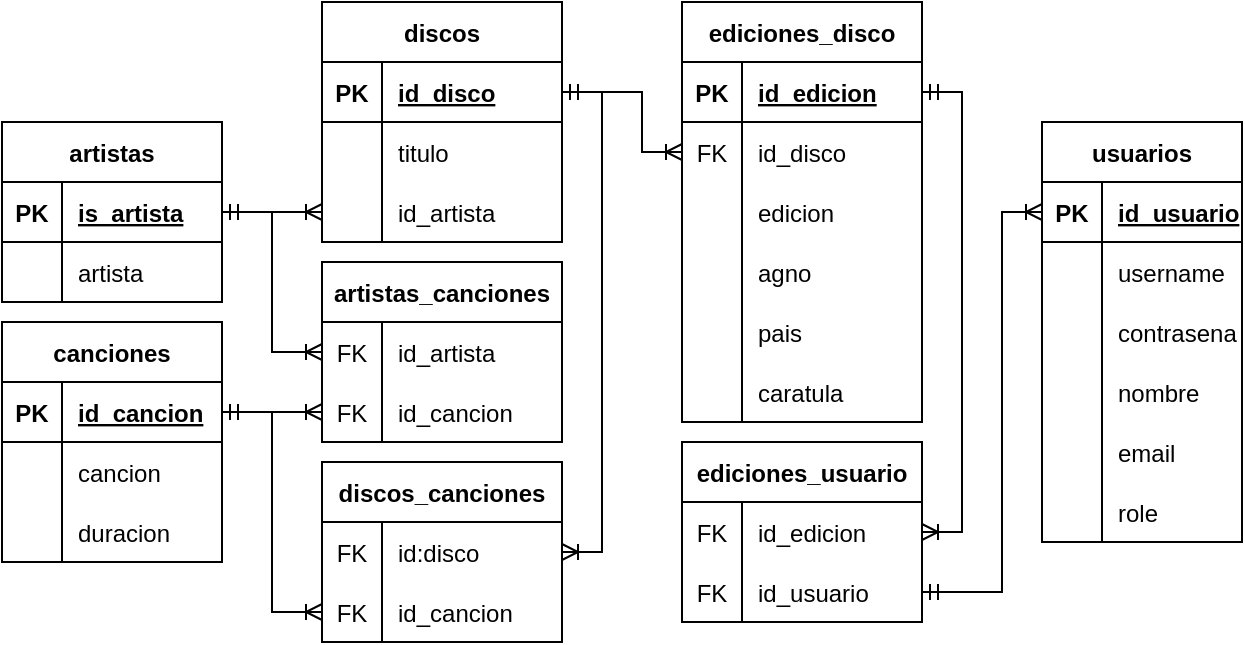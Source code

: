 <mxfile version="24.5.3" type="device" pages="2">
  <diagram id="R2lEEEUBdFMjLlhIrx00" name="Page-1">
    <mxGraphModel dx="1050" dy="629" grid="1" gridSize="10" guides="1" tooltips="1" connect="1" arrows="1" fold="1" page="1" pageScale="1" pageWidth="850" pageHeight="1100" math="0" shadow="0" extFonts="Permanent Marker^https://fonts.googleapis.com/css?family=Permanent+Marker">
      <root>
        <mxCell id="0" />
        <mxCell id="1" parent="0" />
        <mxCell id="C-vyLk0tnHw3VtMMgP7b-23" value="artistas" style="shape=table;startSize=30;container=1;collapsible=1;childLayout=tableLayout;fixedRows=1;rowLines=0;fontStyle=1;align=center;resizeLast=1;" parent="1" vertex="1">
          <mxGeometry x="210" y="110" width="110" height="90" as="geometry">
            <mxRectangle x="120" y="30" width="80" height="30" as="alternateBounds" />
          </mxGeometry>
        </mxCell>
        <mxCell id="C-vyLk0tnHw3VtMMgP7b-24" value="" style="shape=partialRectangle;collapsible=0;dropTarget=0;pointerEvents=0;fillColor=none;points=[[0,0.5],[1,0.5]];portConstraint=eastwest;top=0;left=0;right=0;bottom=1;" parent="C-vyLk0tnHw3VtMMgP7b-23" vertex="1">
          <mxGeometry y="30" width="110" height="30" as="geometry" />
        </mxCell>
        <mxCell id="C-vyLk0tnHw3VtMMgP7b-25" value="PK" style="shape=partialRectangle;overflow=hidden;connectable=0;fillColor=none;top=0;left=0;bottom=0;right=0;fontStyle=1;" parent="C-vyLk0tnHw3VtMMgP7b-24" vertex="1">
          <mxGeometry width="30" height="30" as="geometry">
            <mxRectangle width="30" height="30" as="alternateBounds" />
          </mxGeometry>
        </mxCell>
        <mxCell id="C-vyLk0tnHw3VtMMgP7b-26" value="is_artista" style="shape=partialRectangle;overflow=hidden;connectable=0;fillColor=none;top=0;left=0;bottom=0;right=0;align=left;spacingLeft=6;fontStyle=5;" parent="C-vyLk0tnHw3VtMMgP7b-24" vertex="1">
          <mxGeometry x="30" width="80" height="30" as="geometry">
            <mxRectangle width="80" height="30" as="alternateBounds" />
          </mxGeometry>
        </mxCell>
        <mxCell id="C-vyLk0tnHw3VtMMgP7b-27" value="" style="shape=partialRectangle;collapsible=0;dropTarget=0;pointerEvents=0;fillColor=none;points=[[0,0.5],[1,0.5]];portConstraint=eastwest;top=0;left=0;right=0;bottom=0;" parent="C-vyLk0tnHw3VtMMgP7b-23" vertex="1">
          <mxGeometry y="60" width="110" height="30" as="geometry" />
        </mxCell>
        <mxCell id="C-vyLk0tnHw3VtMMgP7b-28" value="" style="shape=partialRectangle;overflow=hidden;connectable=0;fillColor=none;top=0;left=0;bottom=0;right=0;" parent="C-vyLk0tnHw3VtMMgP7b-27" vertex="1">
          <mxGeometry width="30" height="30" as="geometry">
            <mxRectangle width="30" height="30" as="alternateBounds" />
          </mxGeometry>
        </mxCell>
        <mxCell id="C-vyLk0tnHw3VtMMgP7b-29" value="artista" style="shape=partialRectangle;overflow=hidden;connectable=0;fillColor=none;top=0;left=0;bottom=0;right=0;align=left;spacingLeft=6;" parent="C-vyLk0tnHw3VtMMgP7b-27" vertex="1">
          <mxGeometry x="30" width="80" height="30" as="geometry">
            <mxRectangle width="80" height="30" as="alternateBounds" />
          </mxGeometry>
        </mxCell>
        <mxCell id="KujqgHD09S4POHPUWrTF-1" value="canciones" style="shape=table;startSize=30;container=1;collapsible=1;childLayout=tableLayout;fixedRows=1;rowLines=0;fontStyle=1;align=center;resizeLast=1;" vertex="1" parent="1">
          <mxGeometry x="210" y="210" width="110" height="120" as="geometry">
            <mxRectangle x="120" y="30" width="80" height="30" as="alternateBounds" />
          </mxGeometry>
        </mxCell>
        <mxCell id="KujqgHD09S4POHPUWrTF-2" value="" style="shape=partialRectangle;collapsible=0;dropTarget=0;pointerEvents=0;fillColor=none;points=[[0,0.5],[1,0.5]];portConstraint=eastwest;top=0;left=0;right=0;bottom=1;" vertex="1" parent="KujqgHD09S4POHPUWrTF-1">
          <mxGeometry y="30" width="110" height="30" as="geometry" />
        </mxCell>
        <mxCell id="KujqgHD09S4POHPUWrTF-3" value="PK" style="shape=partialRectangle;overflow=hidden;connectable=0;fillColor=none;top=0;left=0;bottom=0;right=0;fontStyle=1;" vertex="1" parent="KujqgHD09S4POHPUWrTF-2">
          <mxGeometry width="30" height="30" as="geometry">
            <mxRectangle width="30" height="30" as="alternateBounds" />
          </mxGeometry>
        </mxCell>
        <mxCell id="KujqgHD09S4POHPUWrTF-4" value="id_cancion" style="shape=partialRectangle;overflow=hidden;connectable=0;fillColor=none;top=0;left=0;bottom=0;right=0;align=left;spacingLeft=6;fontStyle=5;" vertex="1" parent="KujqgHD09S4POHPUWrTF-2">
          <mxGeometry x="30" width="80" height="30" as="geometry">
            <mxRectangle width="80" height="30" as="alternateBounds" />
          </mxGeometry>
        </mxCell>
        <mxCell id="KujqgHD09S4POHPUWrTF-5" value="" style="shape=partialRectangle;collapsible=0;dropTarget=0;pointerEvents=0;fillColor=none;points=[[0,0.5],[1,0.5]];portConstraint=eastwest;top=0;left=0;right=0;bottom=0;" vertex="1" parent="KujqgHD09S4POHPUWrTF-1">
          <mxGeometry y="60" width="110" height="30" as="geometry" />
        </mxCell>
        <mxCell id="KujqgHD09S4POHPUWrTF-6" value="" style="shape=partialRectangle;overflow=hidden;connectable=0;fillColor=none;top=0;left=0;bottom=0;right=0;" vertex="1" parent="KujqgHD09S4POHPUWrTF-5">
          <mxGeometry width="30" height="30" as="geometry">
            <mxRectangle width="30" height="30" as="alternateBounds" />
          </mxGeometry>
        </mxCell>
        <mxCell id="KujqgHD09S4POHPUWrTF-7" value="cancion" style="shape=partialRectangle;overflow=hidden;connectable=0;fillColor=none;top=0;left=0;bottom=0;right=0;align=left;spacingLeft=6;" vertex="1" parent="KujqgHD09S4POHPUWrTF-5">
          <mxGeometry x="30" width="80" height="30" as="geometry">
            <mxRectangle width="80" height="30" as="alternateBounds" />
          </mxGeometry>
        </mxCell>
        <mxCell id="KujqgHD09S4POHPUWrTF-8" style="shape=partialRectangle;collapsible=0;dropTarget=0;pointerEvents=0;fillColor=none;points=[[0,0.5],[1,0.5]];portConstraint=eastwest;top=0;left=0;right=0;bottom=0;" vertex="1" parent="KujqgHD09S4POHPUWrTF-1">
          <mxGeometry y="90" width="110" height="30" as="geometry" />
        </mxCell>
        <mxCell id="KujqgHD09S4POHPUWrTF-9" style="shape=partialRectangle;overflow=hidden;connectable=0;fillColor=none;top=0;left=0;bottom=0;right=0;" vertex="1" parent="KujqgHD09S4POHPUWrTF-8">
          <mxGeometry width="30" height="30" as="geometry">
            <mxRectangle width="30" height="30" as="alternateBounds" />
          </mxGeometry>
        </mxCell>
        <mxCell id="KujqgHD09S4POHPUWrTF-10" value="duracion" style="shape=partialRectangle;overflow=hidden;connectable=0;fillColor=none;top=0;left=0;bottom=0;right=0;align=left;spacingLeft=6;" vertex="1" parent="KujqgHD09S4POHPUWrTF-8">
          <mxGeometry x="30" width="80" height="30" as="geometry">
            <mxRectangle width="80" height="30" as="alternateBounds" />
          </mxGeometry>
        </mxCell>
        <mxCell id="KujqgHD09S4POHPUWrTF-11" value="artistas_canciones" style="shape=table;startSize=30;container=1;collapsible=1;childLayout=tableLayout;fixedRows=1;rowLines=0;fontStyle=1;align=center;resizeLast=1;" vertex="1" parent="1">
          <mxGeometry x="370" y="180" width="120" height="90" as="geometry">
            <mxRectangle x="120" y="30" width="80" height="30" as="alternateBounds" />
          </mxGeometry>
        </mxCell>
        <mxCell id="KujqgHD09S4POHPUWrTF-15" value="" style="shape=partialRectangle;collapsible=0;dropTarget=0;pointerEvents=0;fillColor=none;points=[[0,0.5],[1,0.5]];portConstraint=eastwest;top=0;left=0;right=0;bottom=0;" vertex="1" parent="KujqgHD09S4POHPUWrTF-11">
          <mxGeometry y="30" width="120" height="30" as="geometry" />
        </mxCell>
        <mxCell id="KujqgHD09S4POHPUWrTF-16" value="FK" style="shape=partialRectangle;overflow=hidden;connectable=0;fillColor=none;top=0;left=0;bottom=0;right=0;" vertex="1" parent="KujqgHD09S4POHPUWrTF-15">
          <mxGeometry width="30" height="30" as="geometry">
            <mxRectangle width="30" height="30" as="alternateBounds" />
          </mxGeometry>
        </mxCell>
        <mxCell id="KujqgHD09S4POHPUWrTF-17" value="id_artista" style="shape=partialRectangle;overflow=hidden;connectable=0;fillColor=none;top=0;left=0;bottom=0;right=0;align=left;spacingLeft=6;" vertex="1" parent="KujqgHD09S4POHPUWrTF-15">
          <mxGeometry x="30" width="90" height="30" as="geometry">
            <mxRectangle width="90" height="30" as="alternateBounds" />
          </mxGeometry>
        </mxCell>
        <mxCell id="VTpA-qOQMwZ3BEC0ptSF-1" style="shape=partialRectangle;collapsible=0;dropTarget=0;pointerEvents=0;fillColor=none;points=[[0,0.5],[1,0.5]];portConstraint=eastwest;top=0;left=0;right=0;bottom=0;" vertex="1" parent="KujqgHD09S4POHPUWrTF-11">
          <mxGeometry y="60" width="120" height="30" as="geometry" />
        </mxCell>
        <mxCell id="VTpA-qOQMwZ3BEC0ptSF-2" value="FK" style="shape=partialRectangle;overflow=hidden;connectable=0;fillColor=none;top=0;left=0;bottom=0;right=0;" vertex="1" parent="VTpA-qOQMwZ3BEC0ptSF-1">
          <mxGeometry width="30" height="30" as="geometry">
            <mxRectangle width="30" height="30" as="alternateBounds" />
          </mxGeometry>
        </mxCell>
        <mxCell id="VTpA-qOQMwZ3BEC0ptSF-3" value="id_cancion" style="shape=partialRectangle;overflow=hidden;connectable=0;fillColor=none;top=0;left=0;bottom=0;right=0;align=left;spacingLeft=6;" vertex="1" parent="VTpA-qOQMwZ3BEC0ptSF-1">
          <mxGeometry x="30" width="90" height="30" as="geometry">
            <mxRectangle width="90" height="30" as="alternateBounds" />
          </mxGeometry>
        </mxCell>
        <mxCell id="VTpA-qOQMwZ3BEC0ptSF-4" value="discos_canciones" style="shape=table;startSize=30;container=1;collapsible=1;childLayout=tableLayout;fixedRows=1;rowLines=0;fontStyle=1;align=center;resizeLast=1;" vertex="1" parent="1">
          <mxGeometry x="370" y="280" width="120" height="90" as="geometry">
            <mxRectangle x="120" y="30" width="80" height="30" as="alternateBounds" />
          </mxGeometry>
        </mxCell>
        <mxCell id="VTpA-qOQMwZ3BEC0ptSF-5" value="" style="shape=partialRectangle;collapsible=0;dropTarget=0;pointerEvents=0;fillColor=none;points=[[0,0.5],[1,0.5]];portConstraint=eastwest;top=0;left=0;right=0;bottom=0;" vertex="1" parent="VTpA-qOQMwZ3BEC0ptSF-4">
          <mxGeometry y="30" width="120" height="30" as="geometry" />
        </mxCell>
        <mxCell id="VTpA-qOQMwZ3BEC0ptSF-6" value="FK" style="shape=partialRectangle;overflow=hidden;connectable=0;fillColor=none;top=0;left=0;bottom=0;right=0;" vertex="1" parent="VTpA-qOQMwZ3BEC0ptSF-5">
          <mxGeometry width="30" height="30" as="geometry">
            <mxRectangle width="30" height="30" as="alternateBounds" />
          </mxGeometry>
        </mxCell>
        <mxCell id="VTpA-qOQMwZ3BEC0ptSF-7" value="id:disco" style="shape=partialRectangle;overflow=hidden;connectable=0;fillColor=none;top=0;left=0;bottom=0;right=0;align=left;spacingLeft=6;" vertex="1" parent="VTpA-qOQMwZ3BEC0ptSF-5">
          <mxGeometry x="30" width="90" height="30" as="geometry">
            <mxRectangle width="90" height="30" as="alternateBounds" />
          </mxGeometry>
        </mxCell>
        <mxCell id="VTpA-qOQMwZ3BEC0ptSF-8" style="shape=partialRectangle;collapsible=0;dropTarget=0;pointerEvents=0;fillColor=none;points=[[0,0.5],[1,0.5]];portConstraint=eastwest;top=0;left=0;right=0;bottom=0;" vertex="1" parent="VTpA-qOQMwZ3BEC0ptSF-4">
          <mxGeometry y="60" width="120" height="30" as="geometry" />
        </mxCell>
        <mxCell id="VTpA-qOQMwZ3BEC0ptSF-9" value="FK" style="shape=partialRectangle;overflow=hidden;connectable=0;fillColor=none;top=0;left=0;bottom=0;right=0;" vertex="1" parent="VTpA-qOQMwZ3BEC0ptSF-8">
          <mxGeometry width="30" height="30" as="geometry">
            <mxRectangle width="30" height="30" as="alternateBounds" />
          </mxGeometry>
        </mxCell>
        <mxCell id="VTpA-qOQMwZ3BEC0ptSF-10" value="id_cancion" style="shape=partialRectangle;overflow=hidden;connectable=0;fillColor=none;top=0;left=0;bottom=0;right=0;align=left;spacingLeft=6;" vertex="1" parent="VTpA-qOQMwZ3BEC0ptSF-8">
          <mxGeometry x="30" width="90" height="30" as="geometry">
            <mxRectangle width="90" height="30" as="alternateBounds" />
          </mxGeometry>
        </mxCell>
        <mxCell id="VTpA-qOQMwZ3BEC0ptSF-11" value="discos" style="shape=table;startSize=30;container=1;collapsible=1;childLayout=tableLayout;fixedRows=1;rowLines=0;fontStyle=1;align=center;resizeLast=1;" vertex="1" parent="1">
          <mxGeometry x="370" y="50" width="120" height="120" as="geometry">
            <mxRectangle x="120" y="30" width="80" height="30" as="alternateBounds" />
          </mxGeometry>
        </mxCell>
        <mxCell id="VTpA-qOQMwZ3BEC0ptSF-12" value="" style="shape=partialRectangle;collapsible=0;dropTarget=0;pointerEvents=0;fillColor=none;points=[[0,0.5],[1,0.5]];portConstraint=eastwest;top=0;left=0;right=0;bottom=1;" vertex="1" parent="VTpA-qOQMwZ3BEC0ptSF-11">
          <mxGeometry y="30" width="120" height="30" as="geometry" />
        </mxCell>
        <mxCell id="VTpA-qOQMwZ3BEC0ptSF-13" value="PK" style="shape=partialRectangle;overflow=hidden;connectable=0;fillColor=none;top=0;left=0;bottom=0;right=0;fontStyle=1;" vertex="1" parent="VTpA-qOQMwZ3BEC0ptSF-12">
          <mxGeometry width="30" height="30" as="geometry">
            <mxRectangle width="30" height="30" as="alternateBounds" />
          </mxGeometry>
        </mxCell>
        <mxCell id="VTpA-qOQMwZ3BEC0ptSF-14" value="id_disco" style="shape=partialRectangle;overflow=hidden;connectable=0;fillColor=none;top=0;left=0;bottom=0;right=0;align=left;spacingLeft=6;fontStyle=5;" vertex="1" parent="VTpA-qOQMwZ3BEC0ptSF-12">
          <mxGeometry x="30" width="90" height="30" as="geometry">
            <mxRectangle width="90" height="30" as="alternateBounds" />
          </mxGeometry>
        </mxCell>
        <mxCell id="VTpA-qOQMwZ3BEC0ptSF-15" value="" style="shape=partialRectangle;collapsible=0;dropTarget=0;pointerEvents=0;fillColor=none;points=[[0,0.5],[1,0.5]];portConstraint=eastwest;top=0;left=0;right=0;bottom=0;" vertex="1" parent="VTpA-qOQMwZ3BEC0ptSF-11">
          <mxGeometry y="60" width="120" height="30" as="geometry" />
        </mxCell>
        <mxCell id="VTpA-qOQMwZ3BEC0ptSF-16" value="" style="shape=partialRectangle;overflow=hidden;connectable=0;fillColor=none;top=0;left=0;bottom=0;right=0;" vertex="1" parent="VTpA-qOQMwZ3BEC0ptSF-15">
          <mxGeometry width="30" height="30" as="geometry">
            <mxRectangle width="30" height="30" as="alternateBounds" />
          </mxGeometry>
        </mxCell>
        <mxCell id="VTpA-qOQMwZ3BEC0ptSF-17" value="titulo" style="shape=partialRectangle;overflow=hidden;connectable=0;fillColor=none;top=0;left=0;bottom=0;right=0;align=left;spacingLeft=6;" vertex="1" parent="VTpA-qOQMwZ3BEC0ptSF-15">
          <mxGeometry x="30" width="90" height="30" as="geometry">
            <mxRectangle width="90" height="30" as="alternateBounds" />
          </mxGeometry>
        </mxCell>
        <mxCell id="VTpA-qOQMwZ3BEC0ptSF-18" style="shape=partialRectangle;collapsible=0;dropTarget=0;pointerEvents=0;fillColor=none;points=[[0,0.5],[1,0.5]];portConstraint=eastwest;top=0;left=0;right=0;bottom=0;" vertex="1" parent="VTpA-qOQMwZ3BEC0ptSF-11">
          <mxGeometry y="90" width="120" height="30" as="geometry" />
        </mxCell>
        <mxCell id="VTpA-qOQMwZ3BEC0ptSF-19" style="shape=partialRectangle;overflow=hidden;connectable=0;fillColor=none;top=0;left=0;bottom=0;right=0;" vertex="1" parent="VTpA-qOQMwZ3BEC0ptSF-18">
          <mxGeometry width="30" height="30" as="geometry">
            <mxRectangle width="30" height="30" as="alternateBounds" />
          </mxGeometry>
        </mxCell>
        <mxCell id="VTpA-qOQMwZ3BEC0ptSF-20" value="id_artista" style="shape=partialRectangle;overflow=hidden;connectable=0;fillColor=none;top=0;left=0;bottom=0;right=0;align=left;spacingLeft=6;" vertex="1" parent="VTpA-qOQMwZ3BEC0ptSF-18">
          <mxGeometry x="30" width="90" height="30" as="geometry">
            <mxRectangle width="90" height="30" as="alternateBounds" />
          </mxGeometry>
        </mxCell>
        <mxCell id="VTpA-qOQMwZ3BEC0ptSF-21" value="ediciones_disco" style="shape=table;startSize=30;container=1;collapsible=1;childLayout=tableLayout;fixedRows=1;rowLines=0;fontStyle=1;align=center;resizeLast=1;" vertex="1" parent="1">
          <mxGeometry x="550" y="50" width="120" height="210" as="geometry">
            <mxRectangle x="120" y="30" width="80" height="30" as="alternateBounds" />
          </mxGeometry>
        </mxCell>
        <mxCell id="VTpA-qOQMwZ3BEC0ptSF-22" value="" style="shape=partialRectangle;collapsible=0;dropTarget=0;pointerEvents=0;fillColor=none;points=[[0,0.5],[1,0.5]];portConstraint=eastwest;top=0;left=0;right=0;bottom=0;" vertex="1" parent="VTpA-qOQMwZ3BEC0ptSF-21">
          <mxGeometry y="30" width="120" height="30" as="geometry" />
        </mxCell>
        <mxCell id="VTpA-qOQMwZ3BEC0ptSF-23" value="PK" style="shape=partialRectangle;overflow=hidden;connectable=0;fillColor=none;top=0;left=0;bottom=1;right=0;fontStyle=1" vertex="1" parent="VTpA-qOQMwZ3BEC0ptSF-22">
          <mxGeometry width="30" height="30" as="geometry">
            <mxRectangle width="30" height="30" as="alternateBounds" />
          </mxGeometry>
        </mxCell>
        <mxCell id="VTpA-qOQMwZ3BEC0ptSF-24" value="id_edicion" style="shape=partialRectangle;overflow=hidden;connectable=0;fillColor=none;top=0;left=0;bottom=1;right=0;align=left;spacingLeft=6;fontStyle=5" vertex="1" parent="VTpA-qOQMwZ3BEC0ptSF-22">
          <mxGeometry x="30" width="90" height="30" as="geometry">
            <mxRectangle width="90" height="30" as="alternateBounds" />
          </mxGeometry>
        </mxCell>
        <mxCell id="VTpA-qOQMwZ3BEC0ptSF-25" style="shape=partialRectangle;collapsible=0;dropTarget=0;pointerEvents=0;fillColor=none;points=[[0,0.5],[1,0.5]];portConstraint=eastwest;top=0;left=0;right=0;bottom=0;" vertex="1" parent="VTpA-qOQMwZ3BEC0ptSF-21">
          <mxGeometry y="60" width="120" height="30" as="geometry" />
        </mxCell>
        <mxCell id="VTpA-qOQMwZ3BEC0ptSF-26" value="FK" style="shape=partialRectangle;overflow=hidden;connectable=0;fillColor=none;top=0;left=0;bottom=0;right=0;" vertex="1" parent="VTpA-qOQMwZ3BEC0ptSF-25">
          <mxGeometry width="30" height="30" as="geometry">
            <mxRectangle width="30" height="30" as="alternateBounds" />
          </mxGeometry>
        </mxCell>
        <mxCell id="VTpA-qOQMwZ3BEC0ptSF-27" value="id_disco" style="shape=partialRectangle;overflow=hidden;connectable=0;fillColor=none;top=0;left=0;bottom=0;right=0;align=left;spacingLeft=6;" vertex="1" parent="VTpA-qOQMwZ3BEC0ptSF-25">
          <mxGeometry x="30" width="90" height="30" as="geometry">
            <mxRectangle width="90" height="30" as="alternateBounds" />
          </mxGeometry>
        </mxCell>
        <mxCell id="VTpA-qOQMwZ3BEC0ptSF-37" style="shape=partialRectangle;collapsible=0;dropTarget=0;pointerEvents=0;fillColor=none;points=[[0,0.5],[1,0.5]];portConstraint=eastwest;top=0;left=0;right=0;bottom=0;" vertex="1" parent="VTpA-qOQMwZ3BEC0ptSF-21">
          <mxGeometry y="90" width="120" height="30" as="geometry" />
        </mxCell>
        <mxCell id="VTpA-qOQMwZ3BEC0ptSF-38" style="shape=partialRectangle;overflow=hidden;connectable=0;fillColor=none;top=0;left=0;bottom=0;right=0;" vertex="1" parent="VTpA-qOQMwZ3BEC0ptSF-37">
          <mxGeometry width="30" height="30" as="geometry">
            <mxRectangle width="30" height="30" as="alternateBounds" />
          </mxGeometry>
        </mxCell>
        <mxCell id="VTpA-qOQMwZ3BEC0ptSF-39" value="edicion" style="shape=partialRectangle;overflow=hidden;connectable=0;fillColor=none;top=0;left=0;bottom=0;right=0;align=left;spacingLeft=6;" vertex="1" parent="VTpA-qOQMwZ3BEC0ptSF-37">
          <mxGeometry x="30" width="90" height="30" as="geometry">
            <mxRectangle width="90" height="30" as="alternateBounds" />
          </mxGeometry>
        </mxCell>
        <mxCell id="VTpA-qOQMwZ3BEC0ptSF-34" style="shape=partialRectangle;collapsible=0;dropTarget=0;pointerEvents=0;fillColor=none;points=[[0,0.5],[1,0.5]];portConstraint=eastwest;top=0;left=0;right=0;bottom=0;" vertex="1" parent="VTpA-qOQMwZ3BEC0ptSF-21">
          <mxGeometry y="120" width="120" height="30" as="geometry" />
        </mxCell>
        <mxCell id="VTpA-qOQMwZ3BEC0ptSF-35" style="shape=partialRectangle;overflow=hidden;connectable=0;fillColor=none;top=0;left=0;bottom=0;right=0;" vertex="1" parent="VTpA-qOQMwZ3BEC0ptSF-34">
          <mxGeometry width="30" height="30" as="geometry">
            <mxRectangle width="30" height="30" as="alternateBounds" />
          </mxGeometry>
        </mxCell>
        <mxCell id="VTpA-qOQMwZ3BEC0ptSF-36" value="agno" style="shape=partialRectangle;overflow=hidden;connectable=0;fillColor=none;top=0;left=0;bottom=0;right=0;align=left;spacingLeft=6;" vertex="1" parent="VTpA-qOQMwZ3BEC0ptSF-34">
          <mxGeometry x="30" width="90" height="30" as="geometry">
            <mxRectangle width="90" height="30" as="alternateBounds" />
          </mxGeometry>
        </mxCell>
        <mxCell id="VTpA-qOQMwZ3BEC0ptSF-31" style="shape=partialRectangle;collapsible=0;dropTarget=0;pointerEvents=0;fillColor=none;points=[[0,0.5],[1,0.5]];portConstraint=eastwest;top=0;left=0;right=0;bottom=0;" vertex="1" parent="VTpA-qOQMwZ3BEC0ptSF-21">
          <mxGeometry y="150" width="120" height="30" as="geometry" />
        </mxCell>
        <mxCell id="VTpA-qOQMwZ3BEC0ptSF-32" style="shape=partialRectangle;overflow=hidden;connectable=0;fillColor=none;top=0;left=0;bottom=0;right=0;" vertex="1" parent="VTpA-qOQMwZ3BEC0ptSF-31">
          <mxGeometry width="30" height="30" as="geometry">
            <mxRectangle width="30" height="30" as="alternateBounds" />
          </mxGeometry>
        </mxCell>
        <mxCell id="VTpA-qOQMwZ3BEC0ptSF-33" value="pais" style="shape=partialRectangle;overflow=hidden;connectable=0;fillColor=none;top=0;left=0;bottom=0;right=0;align=left;spacingLeft=6;" vertex="1" parent="VTpA-qOQMwZ3BEC0ptSF-31">
          <mxGeometry x="30" width="90" height="30" as="geometry">
            <mxRectangle width="90" height="30" as="alternateBounds" />
          </mxGeometry>
        </mxCell>
        <mxCell id="VTpA-qOQMwZ3BEC0ptSF-28" style="shape=partialRectangle;collapsible=0;dropTarget=0;pointerEvents=0;fillColor=none;points=[[0,0.5],[1,0.5]];portConstraint=eastwest;top=0;left=0;right=0;bottom=0;" vertex="1" parent="VTpA-qOQMwZ3BEC0ptSF-21">
          <mxGeometry y="180" width="120" height="30" as="geometry" />
        </mxCell>
        <mxCell id="VTpA-qOQMwZ3BEC0ptSF-29" style="shape=partialRectangle;overflow=hidden;connectable=0;fillColor=none;top=0;left=0;bottom=0;right=0;" vertex="1" parent="VTpA-qOQMwZ3BEC0ptSF-28">
          <mxGeometry width="30" height="30" as="geometry">
            <mxRectangle width="30" height="30" as="alternateBounds" />
          </mxGeometry>
        </mxCell>
        <mxCell id="VTpA-qOQMwZ3BEC0ptSF-30" value="caratula" style="shape=partialRectangle;overflow=hidden;connectable=0;fillColor=none;top=0;left=0;bottom=0;right=0;align=left;spacingLeft=6;" vertex="1" parent="VTpA-qOQMwZ3BEC0ptSF-28">
          <mxGeometry x="30" width="90" height="30" as="geometry">
            <mxRectangle width="90" height="30" as="alternateBounds" />
          </mxGeometry>
        </mxCell>
        <mxCell id="VTpA-qOQMwZ3BEC0ptSF-40" value="ediciones_usuario" style="shape=table;startSize=30;container=1;collapsible=1;childLayout=tableLayout;fixedRows=1;rowLines=0;fontStyle=1;align=center;resizeLast=1;" vertex="1" parent="1">
          <mxGeometry x="550" y="270" width="120" height="90" as="geometry">
            <mxRectangle x="120" y="30" width="80" height="30" as="alternateBounds" />
          </mxGeometry>
        </mxCell>
        <mxCell id="VTpA-qOQMwZ3BEC0ptSF-41" value="" style="shape=partialRectangle;collapsible=0;dropTarget=0;pointerEvents=0;fillColor=none;points=[[0,0.5],[1,0.5]];portConstraint=eastwest;top=0;left=0;right=0;bottom=0;" vertex="1" parent="VTpA-qOQMwZ3BEC0ptSF-40">
          <mxGeometry y="30" width="120" height="30" as="geometry" />
        </mxCell>
        <mxCell id="VTpA-qOQMwZ3BEC0ptSF-42" value="FK" style="shape=partialRectangle;overflow=hidden;connectable=0;fillColor=none;top=0;left=0;bottom=0;right=0;" vertex="1" parent="VTpA-qOQMwZ3BEC0ptSF-41">
          <mxGeometry width="30" height="30" as="geometry">
            <mxRectangle width="30" height="30" as="alternateBounds" />
          </mxGeometry>
        </mxCell>
        <mxCell id="VTpA-qOQMwZ3BEC0ptSF-43" value="id_edicion" style="shape=partialRectangle;overflow=hidden;connectable=0;fillColor=none;top=0;left=0;bottom=0;right=0;align=left;spacingLeft=6;" vertex="1" parent="VTpA-qOQMwZ3BEC0ptSF-41">
          <mxGeometry x="30" width="90" height="30" as="geometry">
            <mxRectangle width="90" height="30" as="alternateBounds" />
          </mxGeometry>
        </mxCell>
        <mxCell id="VTpA-qOQMwZ3BEC0ptSF-44" style="shape=partialRectangle;collapsible=0;dropTarget=0;pointerEvents=0;fillColor=none;points=[[0,0.5],[1,0.5]];portConstraint=eastwest;top=0;left=0;right=0;bottom=0;" vertex="1" parent="VTpA-qOQMwZ3BEC0ptSF-40">
          <mxGeometry y="60" width="120" height="30" as="geometry" />
        </mxCell>
        <mxCell id="VTpA-qOQMwZ3BEC0ptSF-45" value="FK" style="shape=partialRectangle;overflow=hidden;connectable=0;fillColor=none;top=0;left=0;bottom=0;right=0;" vertex="1" parent="VTpA-qOQMwZ3BEC0ptSF-44">
          <mxGeometry width="30" height="30" as="geometry">
            <mxRectangle width="30" height="30" as="alternateBounds" />
          </mxGeometry>
        </mxCell>
        <mxCell id="VTpA-qOQMwZ3BEC0ptSF-46" value="id_usuario" style="shape=partialRectangle;overflow=hidden;connectable=0;fillColor=none;top=0;left=0;bottom=0;right=0;align=left;spacingLeft=6;" vertex="1" parent="VTpA-qOQMwZ3BEC0ptSF-44">
          <mxGeometry x="30" width="90" height="30" as="geometry">
            <mxRectangle width="90" height="30" as="alternateBounds" />
          </mxGeometry>
        </mxCell>
        <mxCell id="VTpA-qOQMwZ3BEC0ptSF-47" value="usuarios" style="shape=table;startSize=30;container=1;collapsible=1;childLayout=tableLayout;fixedRows=1;rowLines=0;fontStyle=1;align=center;resizeLast=1;" vertex="1" parent="1">
          <mxGeometry x="730" y="110" width="100" height="210" as="geometry">
            <mxRectangle x="120" y="30" width="80" height="30" as="alternateBounds" />
          </mxGeometry>
        </mxCell>
        <mxCell id="VTpA-qOQMwZ3BEC0ptSF-48" value="" style="shape=partialRectangle;collapsible=0;dropTarget=0;pointerEvents=0;fillColor=none;points=[[0,0.5],[1,0.5]];portConstraint=eastwest;top=0;left=0;right=0;bottom=1;" vertex="1" parent="VTpA-qOQMwZ3BEC0ptSF-47">
          <mxGeometry y="30" width="100" height="30" as="geometry" />
        </mxCell>
        <mxCell id="VTpA-qOQMwZ3BEC0ptSF-49" value="PK" style="shape=partialRectangle;overflow=hidden;connectable=0;fillColor=none;top=0;left=0;bottom=0;right=0;fontStyle=1;" vertex="1" parent="VTpA-qOQMwZ3BEC0ptSF-48">
          <mxGeometry width="30" height="30" as="geometry">
            <mxRectangle width="30" height="30" as="alternateBounds" />
          </mxGeometry>
        </mxCell>
        <mxCell id="VTpA-qOQMwZ3BEC0ptSF-50" value="id_usuario" style="shape=partialRectangle;overflow=hidden;connectable=0;fillColor=none;top=0;left=0;bottom=0;right=0;align=left;spacingLeft=6;fontStyle=5;" vertex="1" parent="VTpA-qOQMwZ3BEC0ptSF-48">
          <mxGeometry x="30" width="70" height="30" as="geometry">
            <mxRectangle width="70" height="30" as="alternateBounds" />
          </mxGeometry>
        </mxCell>
        <mxCell id="VTpA-qOQMwZ3BEC0ptSF-51" value="" style="shape=partialRectangle;collapsible=0;dropTarget=0;pointerEvents=0;fillColor=none;points=[[0,0.5],[1,0.5]];portConstraint=eastwest;top=0;left=0;right=0;bottom=0;" vertex="1" parent="VTpA-qOQMwZ3BEC0ptSF-47">
          <mxGeometry y="60" width="100" height="30" as="geometry" />
        </mxCell>
        <mxCell id="VTpA-qOQMwZ3BEC0ptSF-52" value="" style="shape=partialRectangle;overflow=hidden;connectable=0;fillColor=none;top=0;left=0;bottom=0;right=0;" vertex="1" parent="VTpA-qOQMwZ3BEC0ptSF-51">
          <mxGeometry width="30" height="30" as="geometry">
            <mxRectangle width="30" height="30" as="alternateBounds" />
          </mxGeometry>
        </mxCell>
        <mxCell id="VTpA-qOQMwZ3BEC0ptSF-53" value="username" style="shape=partialRectangle;overflow=hidden;connectable=0;fillColor=none;top=0;left=0;bottom=0;right=0;align=left;spacingLeft=6;" vertex="1" parent="VTpA-qOQMwZ3BEC0ptSF-51">
          <mxGeometry x="30" width="70" height="30" as="geometry">
            <mxRectangle width="70" height="30" as="alternateBounds" />
          </mxGeometry>
        </mxCell>
        <mxCell id="VTpA-qOQMwZ3BEC0ptSF-54" style="shape=partialRectangle;collapsible=0;dropTarget=0;pointerEvents=0;fillColor=none;points=[[0,0.5],[1,0.5]];portConstraint=eastwest;top=0;left=0;right=0;bottom=0;" vertex="1" parent="VTpA-qOQMwZ3BEC0ptSF-47">
          <mxGeometry y="90" width="100" height="30" as="geometry" />
        </mxCell>
        <mxCell id="VTpA-qOQMwZ3BEC0ptSF-55" style="shape=partialRectangle;overflow=hidden;connectable=0;fillColor=none;top=0;left=0;bottom=0;right=0;" vertex="1" parent="VTpA-qOQMwZ3BEC0ptSF-54">
          <mxGeometry width="30" height="30" as="geometry">
            <mxRectangle width="30" height="30" as="alternateBounds" />
          </mxGeometry>
        </mxCell>
        <mxCell id="VTpA-qOQMwZ3BEC0ptSF-56" value="contrasena" style="shape=partialRectangle;overflow=hidden;connectable=0;fillColor=none;top=0;left=0;bottom=0;right=0;align=left;spacingLeft=6;" vertex="1" parent="VTpA-qOQMwZ3BEC0ptSF-54">
          <mxGeometry x="30" width="70" height="30" as="geometry">
            <mxRectangle width="70" height="30" as="alternateBounds" />
          </mxGeometry>
        </mxCell>
        <mxCell id="VTpA-qOQMwZ3BEC0ptSF-57" style="shape=partialRectangle;collapsible=0;dropTarget=0;pointerEvents=0;fillColor=none;points=[[0,0.5],[1,0.5]];portConstraint=eastwest;top=0;left=0;right=0;bottom=0;" vertex="1" parent="VTpA-qOQMwZ3BEC0ptSF-47">
          <mxGeometry y="120" width="100" height="30" as="geometry" />
        </mxCell>
        <mxCell id="VTpA-qOQMwZ3BEC0ptSF-58" style="shape=partialRectangle;overflow=hidden;connectable=0;fillColor=none;top=0;left=0;bottom=0;right=0;" vertex="1" parent="VTpA-qOQMwZ3BEC0ptSF-57">
          <mxGeometry width="30" height="30" as="geometry">
            <mxRectangle width="30" height="30" as="alternateBounds" />
          </mxGeometry>
        </mxCell>
        <mxCell id="VTpA-qOQMwZ3BEC0ptSF-59" value="nombre" style="shape=partialRectangle;overflow=hidden;connectable=0;fillColor=none;top=0;left=0;bottom=0;right=0;align=left;spacingLeft=6;" vertex="1" parent="VTpA-qOQMwZ3BEC0ptSF-57">
          <mxGeometry x="30" width="70" height="30" as="geometry">
            <mxRectangle width="70" height="30" as="alternateBounds" />
          </mxGeometry>
        </mxCell>
        <mxCell id="VTpA-qOQMwZ3BEC0ptSF-60" style="shape=partialRectangle;collapsible=0;dropTarget=0;pointerEvents=0;fillColor=none;points=[[0,0.5],[1,0.5]];portConstraint=eastwest;top=0;left=0;right=0;bottom=0;" vertex="1" parent="VTpA-qOQMwZ3BEC0ptSF-47">
          <mxGeometry y="150" width="100" height="30" as="geometry" />
        </mxCell>
        <mxCell id="VTpA-qOQMwZ3BEC0ptSF-61" style="shape=partialRectangle;overflow=hidden;connectable=0;fillColor=none;top=0;left=0;bottom=0;right=0;" vertex="1" parent="VTpA-qOQMwZ3BEC0ptSF-60">
          <mxGeometry width="30" height="30" as="geometry">
            <mxRectangle width="30" height="30" as="alternateBounds" />
          </mxGeometry>
        </mxCell>
        <mxCell id="VTpA-qOQMwZ3BEC0ptSF-62" value="email" style="shape=partialRectangle;overflow=hidden;connectable=0;fillColor=none;top=0;left=0;bottom=0;right=0;align=left;spacingLeft=6;" vertex="1" parent="VTpA-qOQMwZ3BEC0ptSF-60">
          <mxGeometry x="30" width="70" height="30" as="geometry">
            <mxRectangle width="70" height="30" as="alternateBounds" />
          </mxGeometry>
        </mxCell>
        <mxCell id="VTpA-qOQMwZ3BEC0ptSF-63" style="shape=partialRectangle;collapsible=0;dropTarget=0;pointerEvents=0;fillColor=none;points=[[0,0.5],[1,0.5]];portConstraint=eastwest;top=0;left=0;right=0;bottom=0;" vertex="1" parent="VTpA-qOQMwZ3BEC0ptSF-47">
          <mxGeometry y="180" width="100" height="30" as="geometry" />
        </mxCell>
        <mxCell id="VTpA-qOQMwZ3BEC0ptSF-64" style="shape=partialRectangle;overflow=hidden;connectable=0;fillColor=none;top=0;left=0;bottom=0;right=0;" vertex="1" parent="VTpA-qOQMwZ3BEC0ptSF-63">
          <mxGeometry width="30" height="30" as="geometry">
            <mxRectangle width="30" height="30" as="alternateBounds" />
          </mxGeometry>
        </mxCell>
        <mxCell id="VTpA-qOQMwZ3BEC0ptSF-65" value="role" style="shape=partialRectangle;overflow=hidden;connectable=0;fillColor=none;top=0;left=0;bottom=0;right=0;align=left;spacingLeft=6;" vertex="1" parent="VTpA-qOQMwZ3BEC0ptSF-63">
          <mxGeometry x="30" width="70" height="30" as="geometry">
            <mxRectangle width="70" height="30" as="alternateBounds" />
          </mxGeometry>
        </mxCell>
        <mxCell id="VTpA-qOQMwZ3BEC0ptSF-68" value="" style="edgeStyle=entityRelationEdgeStyle;fontSize=12;html=1;endArrow=ERoneToMany;startArrow=ERmandOne;rounded=0;exitX=1;exitY=0.5;exitDx=0;exitDy=0;entryX=0;entryY=0.5;entryDx=0;entryDy=0;" edge="1" parent="1" source="C-vyLk0tnHw3VtMMgP7b-24" target="VTpA-qOQMwZ3BEC0ptSF-18">
          <mxGeometry width="100" height="100" relative="1" as="geometry">
            <mxPoint x="375" y="250" as="sourcePoint" />
            <mxPoint x="475" y="150" as="targetPoint" />
          </mxGeometry>
        </mxCell>
        <mxCell id="VTpA-qOQMwZ3BEC0ptSF-70" value="" style="edgeStyle=orthogonalEdgeStyle;fontSize=12;html=1;endArrow=ERoneToMany;startArrow=ERmandOne;rounded=0;entryX=0;entryY=0.5;entryDx=0;entryDy=0;exitX=1;exitY=0.5;exitDx=0;exitDy=0;" edge="1" parent="1" source="C-vyLk0tnHw3VtMMgP7b-24" target="KujqgHD09S4POHPUWrTF-15">
          <mxGeometry width="100" height="100" relative="1" as="geometry">
            <mxPoint x="270" y="72.5" as="sourcePoint" />
            <mxPoint x="400" y="207.5" as="targetPoint" />
          </mxGeometry>
        </mxCell>
        <mxCell id="VTpA-qOQMwZ3BEC0ptSF-71" value="" style="edgeStyle=entityRelationEdgeStyle;fontSize=12;html=1;endArrow=ERoneToMany;startArrow=ERmandOne;rounded=0;exitX=1;exitY=0.5;exitDx=0;exitDy=0;entryX=0;entryY=0.5;entryDx=0;entryDy=0;" edge="1" parent="1" source="KujqgHD09S4POHPUWrTF-2" target="VTpA-qOQMwZ3BEC0ptSF-1">
          <mxGeometry width="100" height="100" relative="1" as="geometry">
            <mxPoint x="140" y="340" as="sourcePoint" />
            <mxPoint x="240" y="240" as="targetPoint" />
          </mxGeometry>
        </mxCell>
        <mxCell id="VTpA-qOQMwZ3BEC0ptSF-72" value="" style="edgeStyle=orthogonalEdgeStyle;fontSize=12;html=1;endArrow=ERoneToMany;startArrow=ERmandOne;rounded=0;exitX=1;exitY=0.5;exitDx=0;exitDy=0;entryX=0;entryY=0.5;entryDx=0;entryDy=0;" edge="1" parent="1" source="KujqgHD09S4POHPUWrTF-2" target="VTpA-qOQMwZ3BEC0ptSF-8">
          <mxGeometry width="100" height="100" relative="1" as="geometry">
            <mxPoint x="150" y="350" as="sourcePoint" />
            <mxPoint x="250" y="250" as="targetPoint" />
          </mxGeometry>
        </mxCell>
        <mxCell id="VTpA-qOQMwZ3BEC0ptSF-73" value="" style="edgeStyle=orthogonalEdgeStyle;fontSize=12;html=1;endArrow=ERoneToMany;startArrow=ERmandOne;rounded=0;entryX=0;entryY=0.5;entryDx=0;entryDy=0;exitX=1;exitY=0.5;exitDx=0;exitDy=0;" edge="1" parent="1" source="VTpA-qOQMwZ3BEC0ptSF-44" target="VTpA-qOQMwZ3BEC0ptSF-48">
          <mxGeometry width="100" height="100" relative="1" as="geometry">
            <mxPoint x="160" y="360" as="sourcePoint" />
            <mxPoint x="260" y="260" as="targetPoint" />
            <Array as="points">
              <mxPoint x="710" y="345" />
              <mxPoint x="710" y="155" />
            </Array>
          </mxGeometry>
        </mxCell>
        <mxCell id="VTpA-qOQMwZ3BEC0ptSF-76" value="" style="edgeStyle=orthogonalEdgeStyle;fontSize=12;html=1;endArrow=ERoneToMany;startArrow=ERmandOne;rounded=0;exitX=1;exitY=0.5;exitDx=0;exitDy=0;entryX=1;entryY=0.5;entryDx=0;entryDy=0;" edge="1" parent="1" source="VTpA-qOQMwZ3BEC0ptSF-22" target="VTpA-qOQMwZ3BEC0ptSF-41">
          <mxGeometry width="100" height="100" relative="1" as="geometry">
            <mxPoint x="570" y="250" as="sourcePoint" />
            <mxPoint x="290" y="290" as="targetPoint" />
            <Array as="points">
              <mxPoint x="690" y="95" />
              <mxPoint x="690" y="315" />
            </Array>
          </mxGeometry>
        </mxCell>
        <mxCell id="VTpA-qOQMwZ3BEC0ptSF-77" value="" style="edgeStyle=orthogonalEdgeStyle;fontSize=12;html=1;endArrow=ERoneToMany;startArrow=ERmandOne;rounded=0;exitX=1;exitY=0.5;exitDx=0;exitDy=0;entryX=0;entryY=0.5;entryDx=0;entryDy=0;" edge="1" parent="1" source="VTpA-qOQMwZ3BEC0ptSF-12" target="VTpA-qOQMwZ3BEC0ptSF-25">
          <mxGeometry width="100" height="100" relative="1" as="geometry">
            <mxPoint x="200" y="400" as="sourcePoint" />
            <mxPoint x="670" y="198" as="targetPoint" />
            <Array as="points">
              <mxPoint x="530" y="95" />
              <mxPoint x="530" y="125" />
            </Array>
          </mxGeometry>
        </mxCell>
        <mxCell id="VTpA-qOQMwZ3BEC0ptSF-78" value="" style="edgeStyle=orthogonalEdgeStyle;fontSize=12;html=1;endArrow=ERoneToMany;startArrow=ERmandOne;rounded=0;exitX=1;exitY=0.5;exitDx=0;exitDy=0;entryX=1;entryY=0.5;entryDx=0;entryDy=0;" edge="1" parent="1" source="VTpA-qOQMwZ3BEC0ptSF-12" target="VTpA-qOQMwZ3BEC0ptSF-5">
          <mxGeometry width="100" height="100" relative="1" as="geometry">
            <mxPoint x="210" y="410" as="sourcePoint" />
            <mxPoint x="310" y="310" as="targetPoint" />
            <Array as="points">
              <mxPoint x="510" y="95" />
              <mxPoint x="510" y="325" />
            </Array>
          </mxGeometry>
        </mxCell>
      </root>
    </mxGraphModel>
  </diagram>
  <diagram id="6z81R4DSqwbrDAwtwsg0" name="Página-2">
    <mxGraphModel dx="724" dy="434" grid="1" gridSize="10" guides="1" tooltips="1" connect="1" arrows="1" fold="1" page="1" pageScale="1" pageWidth="827" pageHeight="1169" math="0" shadow="0">
      <root>
        <mxCell id="0" />
        <mxCell id="1" parent="0" />
        <mxCell id="4cOK9RrJ__IvrDtOHTTl-7" style="edgeStyle=orthogonalEdgeStyle;rounded=0;orthogonalLoop=1;jettySize=auto;html=1;entryX=1;entryY=0.5;entryDx=0;entryDy=0;" edge="1" parent="1" source="4cOK9RrJ__IvrDtOHTTl-1" target="4cOK9RrJ__IvrDtOHTTl-5">
          <mxGeometry relative="1" as="geometry" />
        </mxCell>
        <mxCell id="4cOK9RrJ__IvrDtOHTTl-1" value="Posee" style="shape=rhombus;perimeter=rhombusPerimeter;whiteSpace=wrap;html=1;align=center;" vertex="1" parent="1">
          <mxGeometry x="450" y="790" width="120" height="60" as="geometry" />
        </mxCell>
        <mxCell id="4cOK9RrJ__IvrDtOHTTl-6" style="edgeStyle=orthogonalEdgeStyle;rounded=0;orthogonalLoop=1;jettySize=auto;html=1;entryX=1;entryY=0.5;entryDx=0;entryDy=0;" edge="1" parent="1" source="4cOK9RrJ__IvrDtOHTTl-2" target="4cOK9RrJ__IvrDtOHTTl-1">
          <mxGeometry relative="1" as="geometry" />
        </mxCell>
        <mxCell id="4cOK9RrJ__IvrDtOHTTl-2" value="Usuario" style="whiteSpace=wrap;html=1;align=center;" vertex="1" parent="1">
          <mxGeometry x="590" y="800" width="100" height="40" as="geometry" />
        </mxCell>
        <mxCell id="4cOK9RrJ__IvrDtOHTTl-5" value="Edicion" style="whiteSpace=wrap;html=1;align=center;" vertex="1" parent="1">
          <mxGeometry x="330" y="800" width="100" height="40" as="geometry" />
        </mxCell>
        <mxCell id="4cOK9RrJ__IvrDtOHTTl-10" style="edgeStyle=orthogonalEdgeStyle;rounded=0;orthogonalLoop=1;jettySize=auto;html=1;entryX=0.5;entryY=0;entryDx=0;entryDy=0;" edge="1" parent="1" source="4cOK9RrJ__IvrDtOHTTl-8" target="4cOK9RrJ__IvrDtOHTTl-9">
          <mxGeometry relative="1" as="geometry" />
        </mxCell>
        <mxCell id="4cOK9RrJ__IvrDtOHTTl-13" style="edgeStyle=orthogonalEdgeStyle;rounded=0;orthogonalLoop=1;jettySize=auto;html=1;entryX=0;entryY=0.5;entryDx=0;entryDy=0;" edge="1" parent="1" source="4cOK9RrJ__IvrDtOHTTl-8" target="4cOK9RrJ__IvrDtOHTTl-12">
          <mxGeometry relative="1" as="geometry" />
        </mxCell>
        <mxCell id="4cOK9RrJ__IvrDtOHTTl-8" value="Disco" style="whiteSpace=wrap;html=1;align=center;" vertex="1" parent="1">
          <mxGeometry x="330" y="660" width="100" height="40" as="geometry" />
        </mxCell>
        <mxCell id="4cOK9RrJ__IvrDtOHTTl-11" style="edgeStyle=orthogonalEdgeStyle;rounded=0;orthogonalLoop=1;jettySize=auto;html=1;entryX=0.5;entryY=0;entryDx=0;entryDy=0;" edge="1" parent="1" source="4cOK9RrJ__IvrDtOHTTl-9" target="4cOK9RrJ__IvrDtOHTTl-5">
          <mxGeometry relative="1" as="geometry" />
        </mxCell>
        <mxCell id="4cOK9RrJ__IvrDtOHTTl-9" value="Tiene" style="shape=rhombus;perimeter=rhombusPerimeter;whiteSpace=wrap;html=1;align=center;" vertex="1" parent="1">
          <mxGeometry x="320" y="720" width="120" height="60" as="geometry" />
        </mxCell>
        <mxCell id="4cOK9RrJ__IvrDtOHTTl-15" style="edgeStyle=orthogonalEdgeStyle;rounded=0;orthogonalLoop=1;jettySize=auto;html=1;entryX=0;entryY=0.5;entryDx=0;entryDy=0;" edge="1" parent="1" source="4cOK9RrJ__IvrDtOHTTl-12" target="4cOK9RrJ__IvrDtOHTTl-14">
          <mxGeometry relative="1" as="geometry" />
        </mxCell>
        <mxCell id="4cOK9RrJ__IvrDtOHTTl-12" value="Contiene" style="shape=rhombus;perimeter=rhombusPerimeter;whiteSpace=wrap;html=1;align=center;" vertex="1" parent="1">
          <mxGeometry x="450" y="650" width="120" height="60" as="geometry" />
        </mxCell>
        <mxCell id="4cOK9RrJ__IvrDtOHTTl-14" value="Canción" style="whiteSpace=wrap;html=1;align=center;" vertex="1" parent="1">
          <mxGeometry x="590" y="660" width="100" height="40" as="geometry" />
        </mxCell>
        <mxCell id="bfmbmxMCli6W8aiD_r2o-3" style="edgeStyle=orthogonalEdgeStyle;rounded=0;orthogonalLoop=1;jettySize=auto;html=1;entryX=0.5;entryY=0;entryDx=0;entryDy=0;" edge="1" parent="1" source="bfmbmxMCli6W8aiD_r2o-1" target="bfmbmxMCli6W8aiD_r2o-2">
          <mxGeometry relative="1" as="geometry" />
        </mxCell>
        <mxCell id="bfmbmxMCli6W8aiD_r2o-6" value="" style="edgeStyle=orthogonalEdgeStyle;rounded=0;orthogonalLoop=1;jettySize=auto;html=1;entryX=0;entryY=0.5;entryDx=0;entryDy=0;" edge="1" parent="1" source="bfmbmxMCli6W8aiD_r2o-1" target="bfmbmxMCli6W8aiD_r2o-7">
          <mxGeometry relative="1" as="geometry">
            <mxPoint x="520" y="540" as="targetPoint" />
          </mxGeometry>
        </mxCell>
        <mxCell id="bfmbmxMCli6W8aiD_r2o-1" value="Artista" style="whiteSpace=wrap;html=1;align=center;" vertex="1" parent="1">
          <mxGeometry x="330" y="520" width="100" height="40" as="geometry" />
        </mxCell>
        <mxCell id="bfmbmxMCli6W8aiD_r2o-4" style="edgeStyle=orthogonalEdgeStyle;rounded=0;orthogonalLoop=1;jettySize=auto;html=1;entryX=0.5;entryY=0;entryDx=0;entryDy=0;" edge="1" parent="1" source="bfmbmxMCli6W8aiD_r2o-2" target="4cOK9RrJ__IvrDtOHTTl-8">
          <mxGeometry relative="1" as="geometry" />
        </mxCell>
        <mxCell id="bfmbmxMCli6W8aiD_r2o-2" value="Graba" style="shape=rhombus;perimeter=rhombusPerimeter;whiteSpace=wrap;html=1;align=center;" vertex="1" parent="1">
          <mxGeometry x="320" y="580" width="120" height="60" as="geometry" />
        </mxCell>
        <mxCell id="bfmbmxMCli6W8aiD_r2o-8" style="edgeStyle=orthogonalEdgeStyle;rounded=0;orthogonalLoop=1;jettySize=auto;html=1;entryX=0.5;entryY=0;entryDx=0;entryDy=0;" edge="1" parent="1" source="bfmbmxMCli6W8aiD_r2o-7" target="4cOK9RrJ__IvrDtOHTTl-14">
          <mxGeometry relative="1" as="geometry" />
        </mxCell>
        <mxCell id="bfmbmxMCli6W8aiD_r2o-7" value="Graba" style="shape=rhombus;perimeter=rhombusPerimeter;whiteSpace=wrap;html=1;align=center;" vertex="1" parent="1">
          <mxGeometry x="580" y="510" width="120" height="60" as="geometry" />
        </mxCell>
      </root>
    </mxGraphModel>
  </diagram>
</mxfile>
